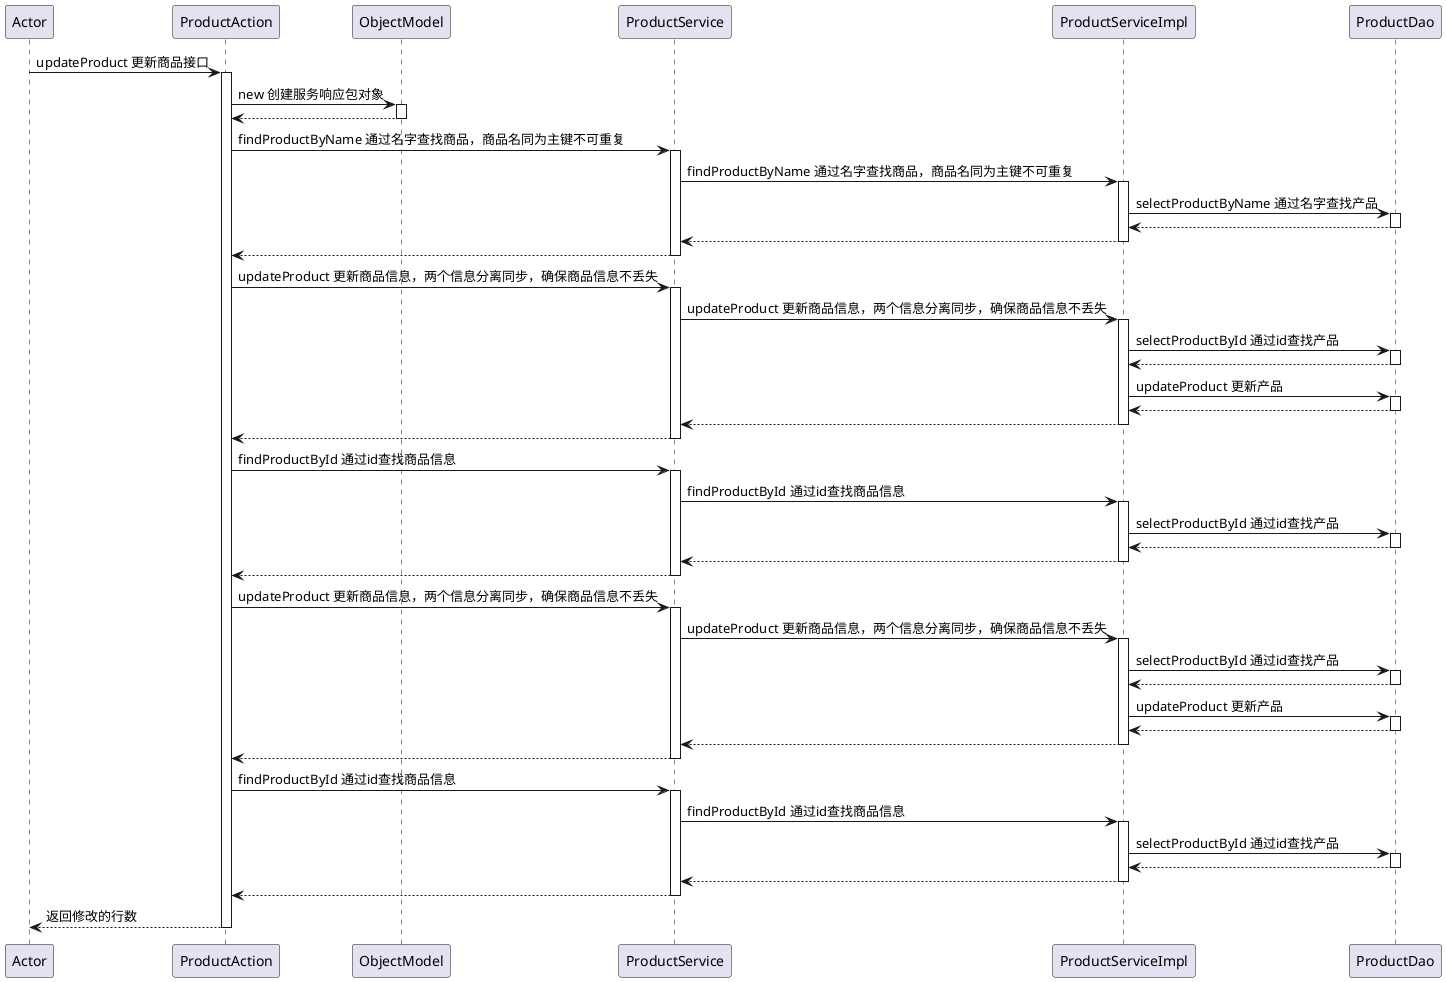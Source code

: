 @startuml
participant Actor
Actor -> ProductAction : updateProduct 更新商品接口
activate ProductAction
ProductAction -> ObjectModel : new 创建服务响应包对象
activate ObjectModel
ObjectModel --> ProductAction
deactivate ObjectModel
ProductAction -> ProductService : findProductByName 通过名字查找商品，商品名同为主键不可重复
activate ProductService
ProductService -> ProductServiceImpl : findProductByName 通过名字查找商品，商品名同为主键不可重复
activate ProductServiceImpl
ProductServiceImpl -> ProductDao : selectProductByName 通过名字查找产品
activate ProductDao
ProductDao --> ProductServiceImpl
deactivate ProductDao
ProductServiceImpl --> ProductService
deactivate ProductServiceImpl
ProductService --> ProductAction
deactivate ProductService
ProductAction -> ProductService : updateProduct 更新商品信息，两个信息分离同步，确保商品信息不丢失
activate ProductService
ProductService -> ProductServiceImpl : updateProduct 更新商品信息，两个信息分离同步，确保商品信息不丢失
activate ProductServiceImpl
ProductServiceImpl -> ProductDao : selectProductById 通过id查找产品
activate ProductDao
ProductDao --> ProductServiceImpl
deactivate ProductDao
ProductServiceImpl -> ProductDao : updateProduct 更新产品
activate ProductDao
ProductDao --> ProductServiceImpl
deactivate ProductDao
ProductServiceImpl --> ProductService
deactivate ProductServiceImpl
ProductService --> ProductAction
deactivate ProductService
ProductAction -> ProductService : findProductById 通过id查找商品信息
activate ProductService
ProductService -> ProductServiceImpl : findProductById 通过id查找商品信息
activate ProductServiceImpl
ProductServiceImpl -> ProductDao : selectProductById 通过id查找产品
activate ProductDao
ProductDao --> ProductServiceImpl
deactivate ProductDao
ProductServiceImpl --> ProductService
deactivate ProductServiceImpl
ProductService --> ProductAction
deactivate ProductService
ProductAction -> ProductService : updateProduct 更新商品信息，两个信息分离同步，确保商品信息不丢失
activate ProductService
ProductService -> ProductServiceImpl : updateProduct 更新商品信息，两个信息分离同步，确保商品信息不丢失
activate ProductServiceImpl
ProductServiceImpl -> ProductDao : selectProductById 通过id查找产品
activate ProductDao
ProductDao --> ProductServiceImpl
deactivate ProductDao
ProductServiceImpl -> ProductDao : updateProduct 更新产品
activate ProductDao
ProductDao --> ProductServiceImpl
deactivate ProductDao
ProductServiceImpl --> ProductService
deactivate ProductServiceImpl
ProductService --> ProductAction
deactivate ProductService
ProductAction -> ProductService : findProductById 通过id查找商品信息
activate ProductService
ProductService -> ProductServiceImpl : findProductById 通过id查找商品信息
activate ProductServiceImpl
ProductServiceImpl -> ProductDao : selectProductById 通过id查找产品
activate ProductDao
ProductDao --> ProductServiceImpl
deactivate ProductDao
ProductServiceImpl --> ProductService
deactivate ProductServiceImpl
ProductService --> ProductAction
deactivate ProductService
return 返回修改的行数
@enduml